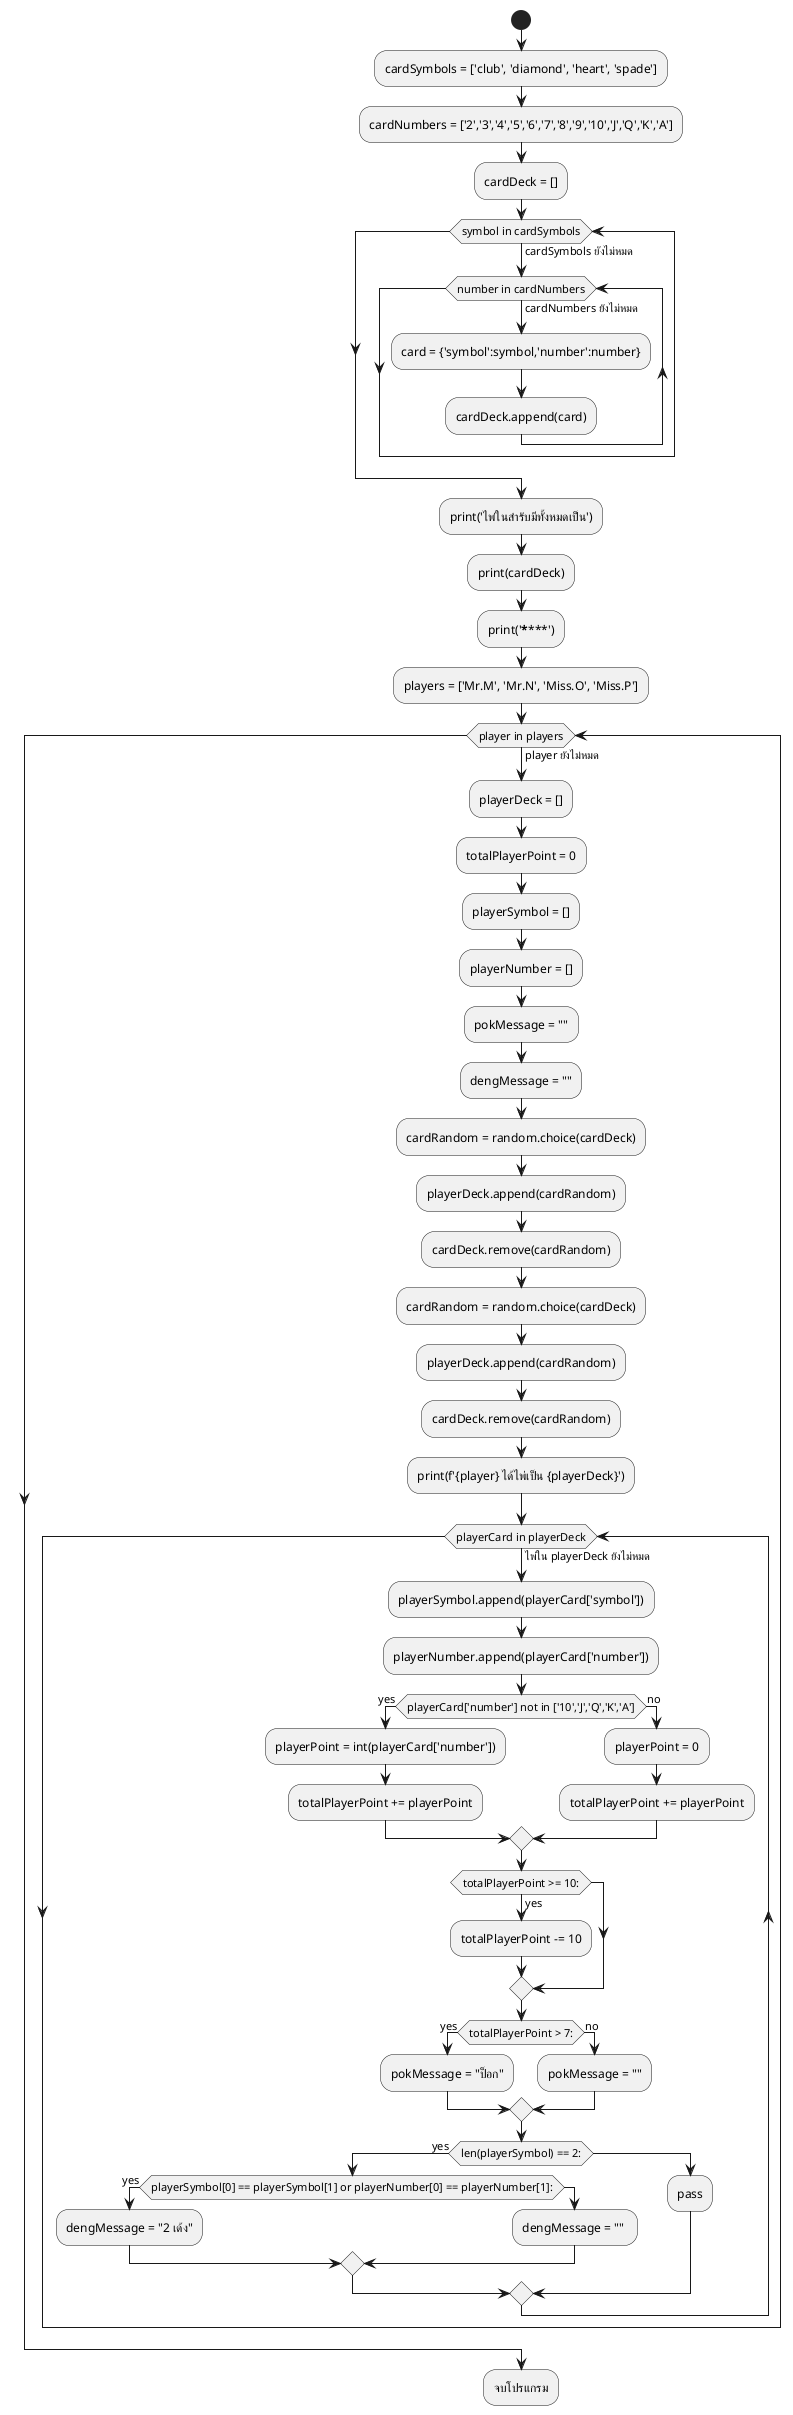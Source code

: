 @startuml
start
:cardSymbols = ['club', 'diamond', 'heart', 'spade'];
:cardNumbers = ['2','3','4','5','6','7','8','9','10','J','Q','K','A'];
:cardDeck = [];
while (symbol in cardSymbols) is (cardSymbols ยังไม่หมด)
    while (number in cardNumbers) is (cardNumbers ยังไม่หมด)
        :card = {'symbol':symbol,'number':number};
        :cardDeck.append(card);
    endwhile
endwhile
:print('ไพ่ในสำรับมีทั้งหมดเป็น');
:print(cardDeck);
:print('********');
:players = ['Mr.M', 'Mr.N', 'Miss.O', 'Miss.P'];
while (player in players) is (player ยังไม่หมด)
    :playerDeck = [];
    :totalPlayerPoint = 0;
    :playerSymbol = [];
    :playerNumber = [];
    :pokMessage = "";
    :dengMessage = "";
    :cardRandom = random.choice(cardDeck);
    :playerDeck.append(cardRandom);
    :cardDeck.remove(cardRandom);
    :cardRandom = random.choice(cardDeck);
    :playerDeck.append(cardRandom);
    :cardDeck.remove(cardRandom);
    :print(f'{player} ได้ไพ่เป็น {playerDeck}');
    while (playerCard in playerDeck) is (ไพ่ใน playerDeck ยังไม่หมด)
        :playerSymbol.append(playerCard['symbol']);
        :playerNumber.append(playerCard['number']);
        if (playerCard['number'] not in ['10','J','Q','K','A']) then (yes)
            :playerPoint = int(playerCard['number']);
            :totalPlayerPoint += playerPoint;
        else(no)
            :playerPoint = 0;
            :totalPlayerPoint += playerPoint;
        endif
        if (totalPlayerPoint >= 10:) then (yes)
            :totalPlayerPoint -= 10;
        endif
        if (totalPlayerPoint > 7:) then (yes)
            :pokMessage = "ป็อก";
        else(no)
            :pokMessage = "";
        endif
        if (len(playerSymbol) == 2:) then (yes)
            if (playerSymbol[0] == playerSymbol[1] or playerNumber[0] == playerNumber[1]:) then (yes)
                :dengMessage = "2 เด้ง";
            else
                :dengMessage = "" ;
            endif
        else
            :pass;
        endif
    endwhile
endwhile
:จบโปรแกรม;
@enduml